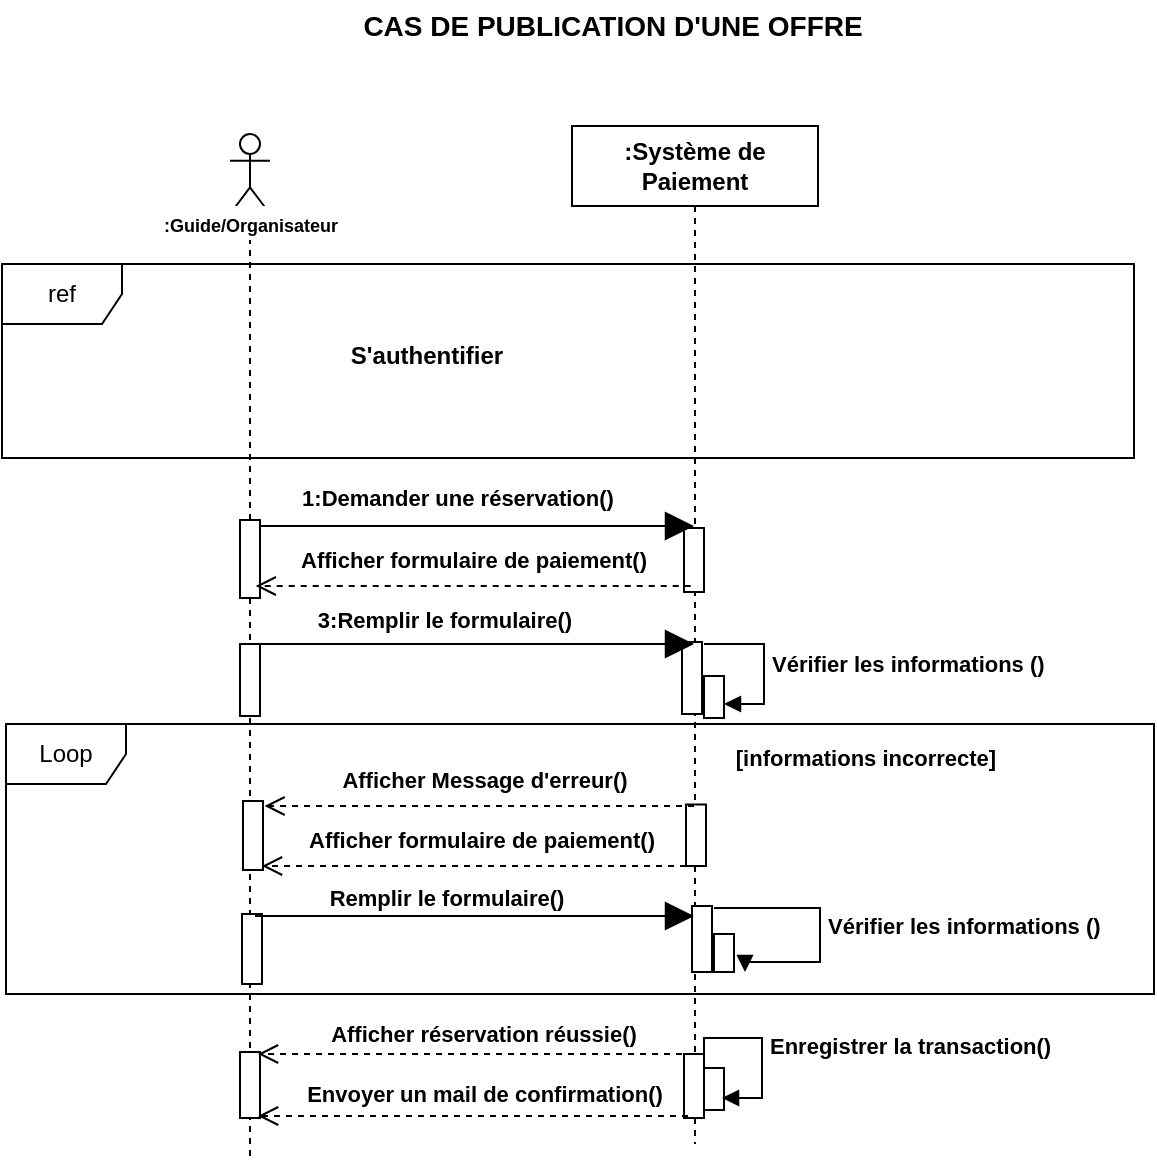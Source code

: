<mxfile version="26.2.14">
  <diagram name="Page-1" id="2YBvvXClWsGukQMizWep">
    <mxGraphModel dx="866" dy="519" grid="0" gridSize="10" guides="1" tooltips="1" connect="1" arrows="1" fold="1" page="1" pageScale="1" pageWidth="850" pageHeight="1100" math="0" shadow="0">
      <root>
        <mxCell id="0" />
        <mxCell id="1" parent="0" />
        <mxCell id="BqrFzyNkeqv5tb_Q344t-1" value="&lt;b&gt;:Système de Paiement&lt;/b&gt;" style="shape=umlLifeline;perimeter=lifelinePerimeter;whiteSpace=wrap;html=1;container=0;dropTarget=0;collapsible=0;recursiveResize=0;outlineConnect=0;portConstraint=eastwest;newEdgeStyle={&quot;edgeStyle&quot;:&quot;elbowEdgeStyle&quot;,&quot;elbow&quot;:&quot;vertical&quot;,&quot;curved&quot;:0,&quot;rounded&quot;:0};fillColor=light-dark(#FFFFFF, #ffffff);strokeColor=light-dark(#000000,#000000);labelBackgroundColor=none;fontColor=light-dark(#000000,#000000);" vertex="1" parent="1">
          <mxGeometry x="398" y="85" width="123" height="509" as="geometry" />
        </mxCell>
        <mxCell id="BqrFzyNkeqv5tb_Q344t-2" value="" style="html=1;points=[[0,0,0,0,5],[0,1,0,0,-5],[1,0,0,0,5],[1,1,0,0,-5]];perimeter=orthogonalPerimeter;outlineConnect=0;targetShapes=umlLifeline;portConstraint=eastwest;newEdgeStyle={&quot;curved&quot;:0,&quot;rounded&quot;:0};fillColor=light-dark(#FFFFFF,#FFFFFF);strokeColor=light-dark(#000000,#000000);" vertex="1" parent="BqrFzyNkeqv5tb_Q344t-1">
          <mxGeometry x="55" y="258" width="10" height="36" as="geometry" />
        </mxCell>
        <mxCell id="BqrFzyNkeqv5tb_Q344t-3" value="" style="html=1;points=[[0,0,0,0,5],[0,1,0,0,-5],[1,0,0,0,5],[1,1,0,0,-5]];perimeter=orthogonalPerimeter;outlineConnect=0;targetShapes=umlLifeline;portConstraint=eastwest;newEdgeStyle={&quot;curved&quot;:0,&quot;rounded&quot;:0};fillColor=light-dark(#FFFFFF,#FFFFFF);strokeColor=light-dark(#000000,#000000);" vertex="1" parent="BqrFzyNkeqv5tb_Q344t-1">
          <mxGeometry x="56" y="464" width="10" height="32" as="geometry" />
        </mxCell>
        <mxCell id="BqrFzyNkeqv5tb_Q344t-4" value="" style="html=1;points=[[0,0,0,0,5],[0,1,0,0,-5],[1,0,0,0,5],[1,1,0,0,-5]];perimeter=orthogonalPerimeter;outlineConnect=0;targetShapes=umlLifeline;portConstraint=eastwest;newEdgeStyle={&quot;curved&quot;:0,&quot;rounded&quot;:0};" vertex="1" parent="BqrFzyNkeqv5tb_Q344t-1">
          <mxGeometry x="66" y="471" width="10" height="21" as="geometry" />
        </mxCell>
        <mxCell id="BqrFzyNkeqv5tb_Q344t-5" value="&lt;b&gt;&lt;font style=&quot;font-size: 11px;&quot;&gt;Enregistrer la transaction()&lt;/font&gt;&lt;/b&gt;" style="html=1;align=left;spacingLeft=2;endArrow=block;rounded=0;edgeStyle=orthogonalEdgeStyle;curved=0;rounded=0;exitX=1;exitY=0;exitDx=0;exitDy=5;exitPerimeter=0;" edge="1" parent="BqrFzyNkeqv5tb_Q344t-1" source="BqrFzyNkeqv5tb_Q344t-3">
          <mxGeometry relative="1" as="geometry">
            <mxPoint x="65" y="456" as="sourcePoint" />
            <Array as="points">
              <mxPoint x="66" y="456" />
              <mxPoint x="95" y="456" />
              <mxPoint x="95" y="486" />
            </Array>
            <mxPoint x="75" y="486" as="targetPoint" />
          </mxGeometry>
        </mxCell>
        <mxCell id="BqrFzyNkeqv5tb_Q344t-6" value="" style="html=1;points=[[0,0,0,0,5],[0,1,0,0,-5],[1,0,0,0,5],[1,1,0,0,-5]];perimeter=orthogonalPerimeter;outlineConnect=0;targetShapes=umlLifeline;portConstraint=eastwest;newEdgeStyle={&quot;curved&quot;:0,&quot;rounded&quot;:0};fillColor=light-dark(#FFFFFF,#FFFFFF);strokeColor=light-dark(#000000,#000000);" vertex="1" parent="BqrFzyNkeqv5tb_Q344t-1">
          <mxGeometry x="57" y="339.25" width="10" height="30.75" as="geometry" />
        </mxCell>
        <mxCell id="BqrFzyNkeqv5tb_Q344t-20" value="" style="html=1;points=[[0,0,0,0,5],[0,1,0,0,-5],[1,0,0,0,5],[1,1,0,0,-5]];perimeter=orthogonalPerimeter;outlineConnect=0;targetShapes=umlLifeline;portConstraint=eastwest;newEdgeStyle={&quot;curved&quot;:0,&quot;rounded&quot;:0};fillColor=light-dark(#FFFFFF,#FFFFFF);strokeColor=light-dark(#000000,#000000);" vertex="1" parent="BqrFzyNkeqv5tb_Q344t-1">
          <mxGeometry x="56" y="201" width="10" height="32" as="geometry" />
        </mxCell>
        <mxCell id="BqrFzyNkeqv5tb_Q344t-7" value="" style="shape=umlLifeline;perimeter=lifelinePerimeter;whiteSpace=wrap;html=1;container=1;dropTarget=0;collapsible=0;recursiveResize=0;outlineConnect=0;portConstraint=eastwest;newEdgeStyle={&quot;curved&quot;:0,&quot;rounded&quot;:0};participant=umlActor;fillColor=light-dark(#FFFFFF,#000000);strokeColor=light-dark(#000000,#000000);" vertex="1" parent="1">
          <mxGeometry x="227" y="89" width="20" height="514" as="geometry" />
        </mxCell>
        <mxCell id="BqrFzyNkeqv5tb_Q344t-8" value="" style="html=1;points=[[0,0,0,0,5],[0,1,0,0,-5],[1,0,0,0,5],[1,1,0,0,-5]];perimeter=orthogonalPerimeter;outlineConnect=0;targetShapes=umlLifeline;portConstraint=eastwest;newEdgeStyle={&quot;curved&quot;:0,&quot;rounded&quot;:0};fillColor=light-dark(#FFFFFF,#FFFFFF);strokeColor=light-dark(#000000,#000000);" vertex="1" parent="BqrFzyNkeqv5tb_Q344t-7">
          <mxGeometry x="5" y="255" width="10" height="36" as="geometry" />
        </mxCell>
        <mxCell id="BqrFzyNkeqv5tb_Q344t-9" value="" style="html=1;points=[[0,0,0,0,5],[0,1,0,0,-5],[1,0,0,0,5],[1,1,0,0,-5]];perimeter=orthogonalPerimeter;outlineConnect=0;targetShapes=umlLifeline;portConstraint=eastwest;newEdgeStyle={&quot;curved&quot;:0,&quot;rounded&quot;:0};fillColor=light-dark(#FFFFFF,#FFFFFF);strokeColor=light-dark(#000000,#000000);" vertex="1" parent="BqrFzyNkeqv5tb_Q344t-7">
          <mxGeometry x="5" y="459" width="10" height="33" as="geometry" />
        </mxCell>
        <mxCell id="BqrFzyNkeqv5tb_Q344t-10" value="" style="html=1;points=[[0,0,0,0,5],[0,1,0,0,-5],[1,0,0,0,5],[1,1,0,0,-5]];perimeter=orthogonalPerimeter;outlineConnect=0;targetShapes=umlLifeline;portConstraint=eastwest;newEdgeStyle={&quot;curved&quot;:0,&quot;rounded&quot;:0};fillColor=light-dark(#FFFFFF,#FFFFFF);strokeColor=light-dark(#000000,#000000);" vertex="1" parent="BqrFzyNkeqv5tb_Q344t-7">
          <mxGeometry x="5" y="193" width="10" height="39" as="geometry" />
        </mxCell>
        <mxCell id="BqrFzyNkeqv5tb_Q344t-11" value="" style="endArrow=block;endFill=1;endSize=12;html=1;rounded=0;strokeColor=light-dark(#000000,#000000);" edge="1" parent="1" target="BqrFzyNkeqv5tb_Q344t-1">
          <mxGeometry width="160" relative="1" as="geometry">
            <mxPoint x="239" y="344" as="sourcePoint" />
            <mxPoint x="388" y="344" as="targetPoint" />
          </mxGeometry>
        </mxCell>
        <mxCell id="BqrFzyNkeqv5tb_Q344t-12" value="&lt;font style=&quot;color: light-dark(rgb(0, 0, 0), rgb(0, 0, 0)); font-size: 11px;&quot;&gt;&lt;b style=&quot;&quot;&gt;3:Remplir le formulaire()&lt;/b&gt;&lt;/font&gt;" style="text;html=1;align=center;verticalAlign=middle;whiteSpace=wrap;rounded=0;" vertex="1" parent="1">
          <mxGeometry x="262" y="323" width="145.08" height="17" as="geometry" />
        </mxCell>
        <mxCell id="BqrFzyNkeqv5tb_Q344t-13" value="" style="html=1;verticalAlign=bottom;endArrow=open;dashed=1;endSize=8;curved=0;rounded=0;strokeColor=light-dark(#000000,#000000);" edge="1" parent="1">
          <mxGeometry relative="1" as="geometry">
            <mxPoint x="459" y="549" as="sourcePoint" />
            <mxPoint x="241" y="549" as="targetPoint" />
          </mxGeometry>
        </mxCell>
        <mxCell id="BqrFzyNkeqv5tb_Q344t-14" value="&lt;font style=&quot;color: light-dark(rgb(0, 0, 0), rgb(0, 0, 0)); font-size: 11px;&quot;&gt;&lt;b style=&quot;&quot;&gt;Afficher réservation réussie()&lt;/b&gt;&lt;/font&gt;" style="text;html=1;align=center;verticalAlign=middle;whiteSpace=wrap;rounded=0;" vertex="1" parent="1">
          <mxGeometry x="265.36" y="530" width="178" height="17" as="geometry" />
        </mxCell>
        <mxCell id="BqrFzyNkeqv5tb_Q344t-15" value="&lt;font style=&quot;font-size: 11px;&quot;&gt;&lt;font style=&quot;&quot;&gt;&lt;b style=&quot;&quot;&gt;1:Demander une réservation&lt;/b&gt;&lt;/font&gt;&lt;b style=&quot;background-color: transparent; color: light-dark(rgb(0, 0, 0), rgb(255, 255, 255));&quot;&gt;()&lt;/b&gt;&lt;/font&gt;" style="text;html=1;align=center;verticalAlign=middle;whiteSpace=wrap;rounded=0;" vertex="1" parent="1">
          <mxGeometry x="255.36" y="260" width="172" height="22" as="geometry" />
        </mxCell>
        <mxCell id="BqrFzyNkeqv5tb_Q344t-16" value="&lt;font style=&quot;font-size: 9px;&quot;&gt;&lt;b&gt;:Guide/Organisateur&lt;/b&gt;&lt;/font&gt;" style="text;html=1;align=center;verticalAlign=middle;whiteSpace=wrap;rounded=0;fillColor=#FFFFFF;" vertex="1" parent="1">
          <mxGeometry x="207" y="125" width="61" height="17" as="geometry" />
        </mxCell>
        <mxCell id="BqrFzyNkeqv5tb_Q344t-17" value="&lt;font style=&quot;font-size: 11px;&quot;&gt;&lt;b style=&quot;&quot;&gt;Vérifier les informations ()&lt;/b&gt;&lt;/font&gt;" style="html=1;align=left;spacingLeft=2;endArrow=block;rounded=0;edgeStyle=orthogonalEdgeStyle;curved=0;rounded=0;" edge="1" parent="1">
          <mxGeometry relative="1" as="geometry">
            <mxPoint x="464" y="344" as="sourcePoint" />
            <Array as="points">
              <mxPoint x="494" y="344" />
              <mxPoint x="494" y="374" />
            </Array>
            <mxPoint x="474" y="374" as="targetPoint" />
          </mxGeometry>
        </mxCell>
        <mxCell id="BqrFzyNkeqv5tb_Q344t-18" value="" style="html=1;points=[[0,0,0,0,5],[0,1,0,0,-5],[1,0,0,0,5],[1,1,0,0,-5]];perimeter=orthogonalPerimeter;outlineConnect=0;targetShapes=umlLifeline;portConstraint=eastwest;newEdgeStyle={&quot;curved&quot;:0,&quot;rounded&quot;:0};" vertex="1" parent="1">
          <mxGeometry x="464" y="360" width="10" height="21" as="geometry" />
        </mxCell>
        <mxCell id="BqrFzyNkeqv5tb_Q344t-19" value="S&#39;authentifier" style="text;align=center;fontStyle=1;verticalAlign=middle;spacingLeft=3;spacingRight=3;strokeColor=none;rotatable=0;points=[[0,0.5],[1,0.5]];portConstraint=eastwest;html=1;" vertex="1" parent="1">
          <mxGeometry x="285" y="187" width="80" height="26" as="geometry" />
        </mxCell>
        <mxCell id="BqrFzyNkeqv5tb_Q344t-21" value="" style="endArrow=block;endFill=1;endSize=12;html=1;rounded=0;strokeColor=light-dark(#000000,#000000);" edge="1" parent="1" target="BqrFzyNkeqv5tb_Q344t-1">
          <mxGeometry width="160" relative="1" as="geometry">
            <mxPoint x="242" y="285" as="sourcePoint" />
            <mxPoint x="391" y="285" as="targetPoint" />
          </mxGeometry>
        </mxCell>
        <mxCell id="BqrFzyNkeqv5tb_Q344t-22" value="" style="html=1;verticalAlign=bottom;endArrow=open;dashed=1;endSize=8;curved=0;rounded=0;strokeColor=light-dark(#000000,#000000);" edge="1" parent="1">
          <mxGeometry relative="1" as="geometry">
            <mxPoint x="457.36" y="315" as="sourcePoint" />
            <mxPoint x="239.86" y="315" as="targetPoint" />
          </mxGeometry>
        </mxCell>
        <mxCell id="BqrFzyNkeqv5tb_Q344t-23" value="&lt;font style=&quot;font-size: 11px;&quot;&gt;&lt;b style=&quot;&quot;&gt;Afficher formulaire de paiement()&lt;/b&gt;&lt;/font&gt;" style="text;html=1;align=center;verticalAlign=middle;whiteSpace=wrap;rounded=0;" vertex="1" parent="1">
          <mxGeometry x="255.36" y="291" width="188" height="22" as="geometry" />
        </mxCell>
        <mxCell id="BqrFzyNkeqv5tb_Q344t-24" value="ref" style="shape=umlFrame;whiteSpace=wrap;html=1;pointerEvents=0;fillColor=#FFFFFF;fillStyle=auto;" vertex="1" parent="1">
          <mxGeometry x="113" y="154" width="566" height="97" as="geometry" />
        </mxCell>
        <mxCell id="BqrFzyNkeqv5tb_Q344t-25" value="&lt;font style=&quot;font-size: 14px;&quot;&gt;CAS DE PUBLICATION D&#39;UNE OFFRE&lt;/font&gt;" style="text;align=center;fontStyle=1;verticalAlign=middle;spacingLeft=3;spacingRight=3;strokeColor=none;rotatable=0;points=[[0,0.5],[1,0.5]];portConstraint=eastwest;html=1;" vertex="1" parent="1">
          <mxGeometry x="378" y="22" width="80" height="26" as="geometry" />
        </mxCell>
        <mxCell id="BqrFzyNkeqv5tb_Q344t-26" value="" style="html=1;points=[[0,0,0,0,5],[0,1,0,0,-5],[1,0,0,0,5],[1,1,0,0,-5]];perimeter=orthogonalPerimeter;outlineConnect=0;targetShapes=umlLifeline;portConstraint=eastwest;newEdgeStyle={&quot;curved&quot;:0,&quot;rounded&quot;:0};fillColor=light-dark(#FFFFFF,#FFFFFF);strokeColor=light-dark(#000000,#000000);" vertex="1" parent="1">
          <mxGeometry x="233" y="479" width="10" height="35" as="geometry" />
        </mxCell>
        <mxCell id="BqrFzyNkeqv5tb_Q344t-27" value="" style="html=1;points=[[0,0,0,0,5],[0,1,0,0,-5],[1,0,0,0,5],[1,1,0,0,-5]];perimeter=orthogonalPerimeter;outlineConnect=0;targetShapes=umlLifeline;portConstraint=eastwest;newEdgeStyle={&quot;curved&quot;:0,&quot;rounded&quot;:0};fillColor=light-dark(#FFFFFF,#FFFFFF);strokeColor=light-dark(#000000,#000000);" vertex="1" parent="1">
          <mxGeometry x="458" y="475" width="10" height="33" as="geometry" />
        </mxCell>
        <mxCell id="BqrFzyNkeqv5tb_Q344t-28" value="&lt;b style=&quot;&quot;&gt;&lt;font style=&quot;font-size: 11px;&quot;&gt;Vérifier les informations ()&lt;/font&gt;&lt;/b&gt;" style="html=1;align=left;spacingLeft=2;endArrow=block;rounded=0;edgeStyle=orthogonalEdgeStyle;curved=0;rounded=0;" edge="1" parent="1">
          <mxGeometry x="0.002" relative="1" as="geometry">
            <mxPoint x="469" y="476" as="sourcePoint" />
            <Array as="points">
              <mxPoint x="522" y="476" />
              <mxPoint x="522" y="503" />
              <mxPoint x="485" y="503" />
            </Array>
            <mxPoint x="484.5" y="508" as="targetPoint" />
            <mxPoint as="offset" />
          </mxGeometry>
        </mxCell>
        <mxCell id="BqrFzyNkeqv5tb_Q344t-29" value="&lt;font style=&quot;color: light-dark(rgb(0, 0, 0), rgb(0, 0, 0)); font-size: 11px;&quot;&gt;&lt;b style=&quot;&quot;&gt;Afficher Message d&#39;erreur()&lt;/b&gt;&lt;/font&gt;" style="text;html=1;align=center;verticalAlign=middle;whiteSpace=wrap;rounded=0;" vertex="1" parent="1">
          <mxGeometry x="259.84" y="403" width="189.04" height="17" as="geometry" />
        </mxCell>
        <mxCell id="BqrFzyNkeqv5tb_Q344t-30" value="" style="endArrow=block;endFill=1;endSize=12;html=1;rounded=0;strokeColor=light-dark(#000000,#000000);" edge="1" parent="1" target="BqrFzyNkeqv5tb_Q344t-1">
          <mxGeometry width="160" relative="1" as="geometry">
            <mxPoint x="239.5" y="480" as="sourcePoint" />
            <mxPoint x="394" y="480" as="targetPoint" />
          </mxGeometry>
        </mxCell>
        <mxCell id="BqrFzyNkeqv5tb_Q344t-31" value="&lt;font style=&quot;color: light-dark(rgb(0, 0, 0), rgb(0, 0, 0)); font-size: 11px;&quot;&gt;&lt;b&gt;Remplir le formulaire()&lt;/b&gt;&lt;/font&gt;" style="text;html=1;align=center;verticalAlign=middle;whiteSpace=wrap;rounded=0;fontSize=9;" vertex="1" parent="1">
          <mxGeometry x="256.88" y="463" width="156.76" height="16" as="geometry" />
        </mxCell>
        <mxCell id="BqrFzyNkeqv5tb_Q344t-32" value="" style="html=1;verticalAlign=bottom;endArrow=open;dashed=1;endSize=8;curved=0;rounded=0;strokeColor=light-dark(#000000,#000000);" edge="1" parent="1" source="BqrFzyNkeqv5tb_Q344t-1">
          <mxGeometry relative="1" as="geometry">
            <mxPoint x="395" y="425" as="sourcePoint" />
            <mxPoint x="244.28" y="425" as="targetPoint" />
          </mxGeometry>
        </mxCell>
        <mxCell id="BqrFzyNkeqv5tb_Q344t-33" value="Loop" style="shape=umlFrame;whiteSpace=wrap;html=1;pointerEvents=0;" vertex="1" parent="1">
          <mxGeometry x="115" y="384" width="574" height="135" as="geometry" />
        </mxCell>
        <mxCell id="BqrFzyNkeqv5tb_Q344t-34" value="&lt;font style=&quot;color: light-dark(rgb(0, 0, 0), rgb(0, 0, 0)); font-size: 11px;&quot;&gt;&lt;b style=&quot;&quot;&gt;[informations incorrecte]&amp;nbsp;&lt;/b&gt;&lt;/font&gt;" style="text;html=1;align=center;verticalAlign=middle;whiteSpace=wrap;rounded=0;" vertex="1" parent="1">
          <mxGeometry x="470" y="386" width="153" height="30" as="geometry" />
        </mxCell>
        <mxCell id="BqrFzyNkeqv5tb_Q344t-35" value="" style="html=1;points=[[0,0,0,0,5],[0,1,0,0,-5],[1,0,0,0,5],[1,1,0,0,-5]];perimeter=orthogonalPerimeter;outlineConnect=0;targetShapes=umlLifeline;portConstraint=eastwest;newEdgeStyle={&quot;curved&quot;:0,&quot;rounded&quot;:0};fillColor=light-dark(#FFFFFF,#FFFFFF);strokeColor=light-dark(#000000,#000000);" vertex="1" parent="1">
          <mxGeometry x="233.5" y="422.5" width="10" height="34.5" as="geometry" />
        </mxCell>
        <mxCell id="BqrFzyNkeqv5tb_Q344t-37" value="" style="html=1;verticalAlign=bottom;endArrow=open;dashed=1;endSize=8;curved=0;rounded=0;strokeColor=light-dark(#000000,#000000);" edge="1" parent="1" source="BqrFzyNkeqv5tb_Q344t-6">
          <mxGeometry relative="1" as="geometry">
            <mxPoint x="396" y="455" as="sourcePoint" />
            <mxPoint x="243" y="455" as="targetPoint" />
          </mxGeometry>
        </mxCell>
        <mxCell id="BqrFzyNkeqv5tb_Q344t-38" value="" style="html=1;points=[[0,0,0,0,5],[0,1,0,0,-5],[1,0,0,0,5],[1,1,0,0,-5]];perimeter=orthogonalPerimeter;outlineConnect=0;targetShapes=umlLifeline;portConstraint=eastwest;newEdgeStyle={&quot;curved&quot;:0,&quot;rounded&quot;:0};fillColor=light-dark(#FFFFFF,#FFFFFF);strokeColor=light-dark(#000000,#000000);" vertex="1" parent="1">
          <mxGeometry x="469" y="489" width="10" height="19" as="geometry" />
        </mxCell>
        <mxCell id="BqrFzyNkeqv5tb_Q344t-39" value="&lt;font style=&quot;font-size: 11px;&quot;&gt;&lt;b style=&quot;&quot;&gt;Afficher formulaire de paiement()&lt;/b&gt;&lt;/font&gt;" style="text;html=1;align=center;verticalAlign=middle;whiteSpace=wrap;rounded=0;" vertex="1" parent="1">
          <mxGeometry x="256.88" y="431" width="192" height="22" as="geometry" />
        </mxCell>
        <mxCell id="BqrFzyNkeqv5tb_Q344t-40" value="" style="html=1;verticalAlign=bottom;endArrow=open;dashed=1;endSize=8;curved=0;rounded=0;strokeColor=light-dark(#000000,#000000);" edge="1" parent="1">
          <mxGeometry relative="1" as="geometry">
            <mxPoint x="456" y="580" as="sourcePoint" />
            <mxPoint x="241" y="580" as="targetPoint" />
          </mxGeometry>
        </mxCell>
        <mxCell id="BqrFzyNkeqv5tb_Q344t-41" value="&lt;font style=&quot;color: light-dark(rgb(0, 0, 0), rgb(0, 0, 0)); font-size: 11px;&quot;&gt;&lt;b style=&quot;&quot;&gt;Envoyer un mail de confirmation()&lt;/b&gt;&lt;/font&gt;" style="text;html=1;align=center;verticalAlign=middle;whiteSpace=wrap;rounded=0;" vertex="1" parent="1">
          <mxGeometry x="256.79" y="560" width="195.14" height="17" as="geometry" />
        </mxCell>
      </root>
    </mxGraphModel>
  </diagram>
</mxfile>
